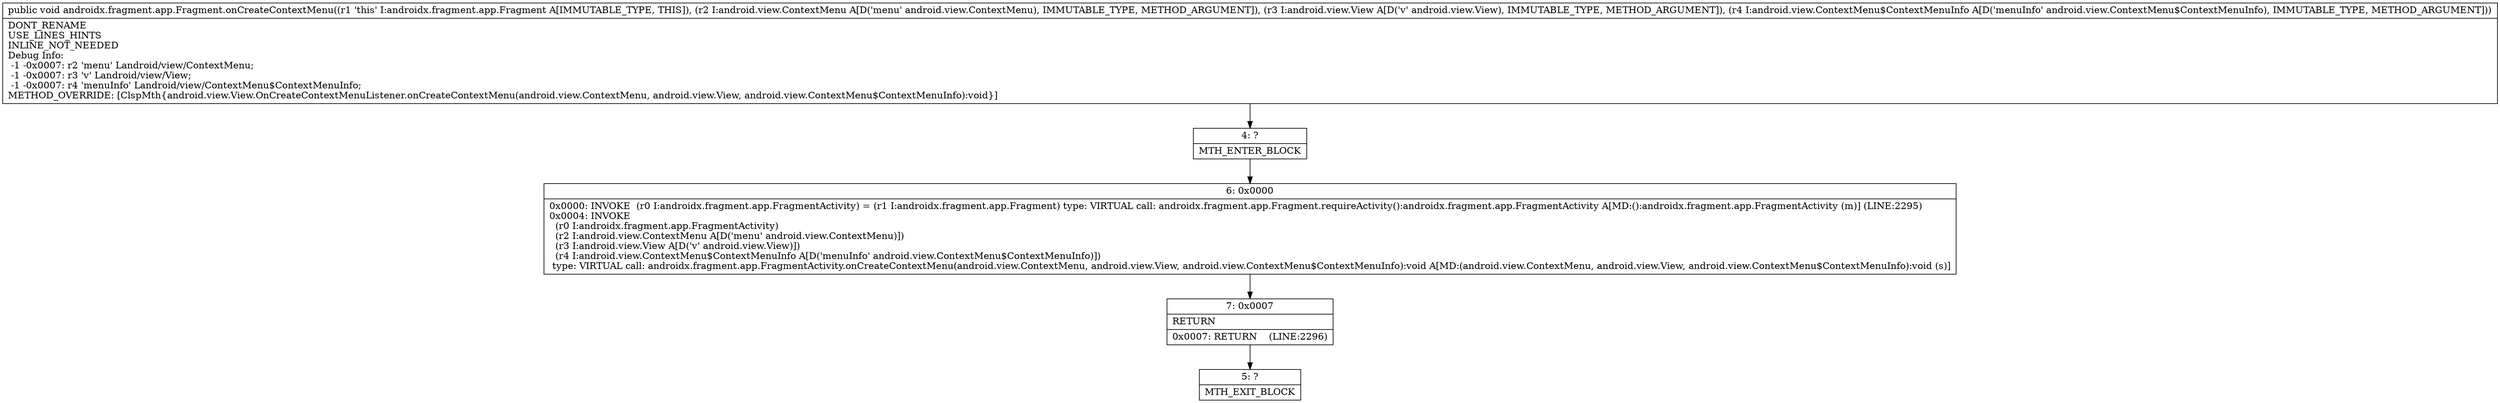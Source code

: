 digraph "CFG forandroidx.fragment.app.Fragment.onCreateContextMenu(Landroid\/view\/ContextMenu;Landroid\/view\/View;Landroid\/view\/ContextMenu$ContextMenuInfo;)V" {
Node_4 [shape=record,label="{4\:\ ?|MTH_ENTER_BLOCK\l}"];
Node_6 [shape=record,label="{6\:\ 0x0000|0x0000: INVOKE  (r0 I:androidx.fragment.app.FragmentActivity) = (r1 I:androidx.fragment.app.Fragment) type: VIRTUAL call: androidx.fragment.app.Fragment.requireActivity():androidx.fragment.app.FragmentActivity A[MD:():androidx.fragment.app.FragmentActivity (m)] (LINE:2295)\l0x0004: INVOKE  \l  (r0 I:androidx.fragment.app.FragmentActivity)\l  (r2 I:android.view.ContextMenu A[D('menu' android.view.ContextMenu)])\l  (r3 I:android.view.View A[D('v' android.view.View)])\l  (r4 I:android.view.ContextMenu$ContextMenuInfo A[D('menuInfo' android.view.ContextMenu$ContextMenuInfo)])\l type: VIRTUAL call: androidx.fragment.app.FragmentActivity.onCreateContextMenu(android.view.ContextMenu, android.view.View, android.view.ContextMenu$ContextMenuInfo):void A[MD:(android.view.ContextMenu, android.view.View, android.view.ContextMenu$ContextMenuInfo):void (s)]\l}"];
Node_7 [shape=record,label="{7\:\ 0x0007|RETURN\l|0x0007: RETURN    (LINE:2296)\l}"];
Node_5 [shape=record,label="{5\:\ ?|MTH_EXIT_BLOCK\l}"];
MethodNode[shape=record,label="{public void androidx.fragment.app.Fragment.onCreateContextMenu((r1 'this' I:androidx.fragment.app.Fragment A[IMMUTABLE_TYPE, THIS]), (r2 I:android.view.ContextMenu A[D('menu' android.view.ContextMenu), IMMUTABLE_TYPE, METHOD_ARGUMENT]), (r3 I:android.view.View A[D('v' android.view.View), IMMUTABLE_TYPE, METHOD_ARGUMENT]), (r4 I:android.view.ContextMenu$ContextMenuInfo A[D('menuInfo' android.view.ContextMenu$ContextMenuInfo), IMMUTABLE_TYPE, METHOD_ARGUMENT]))  | DONT_RENAME\lUSE_LINES_HINTS\lINLINE_NOT_NEEDED\lDebug Info:\l  \-1 \-0x0007: r2 'menu' Landroid\/view\/ContextMenu;\l  \-1 \-0x0007: r3 'v' Landroid\/view\/View;\l  \-1 \-0x0007: r4 'menuInfo' Landroid\/view\/ContextMenu$ContextMenuInfo;\lMETHOD_OVERRIDE: [ClspMth\{android.view.View.OnCreateContextMenuListener.onCreateContextMenu(android.view.ContextMenu, android.view.View, android.view.ContextMenu$ContextMenuInfo):void\}]\l}"];
MethodNode -> Node_4;Node_4 -> Node_6;
Node_6 -> Node_7;
Node_7 -> Node_5;
}

